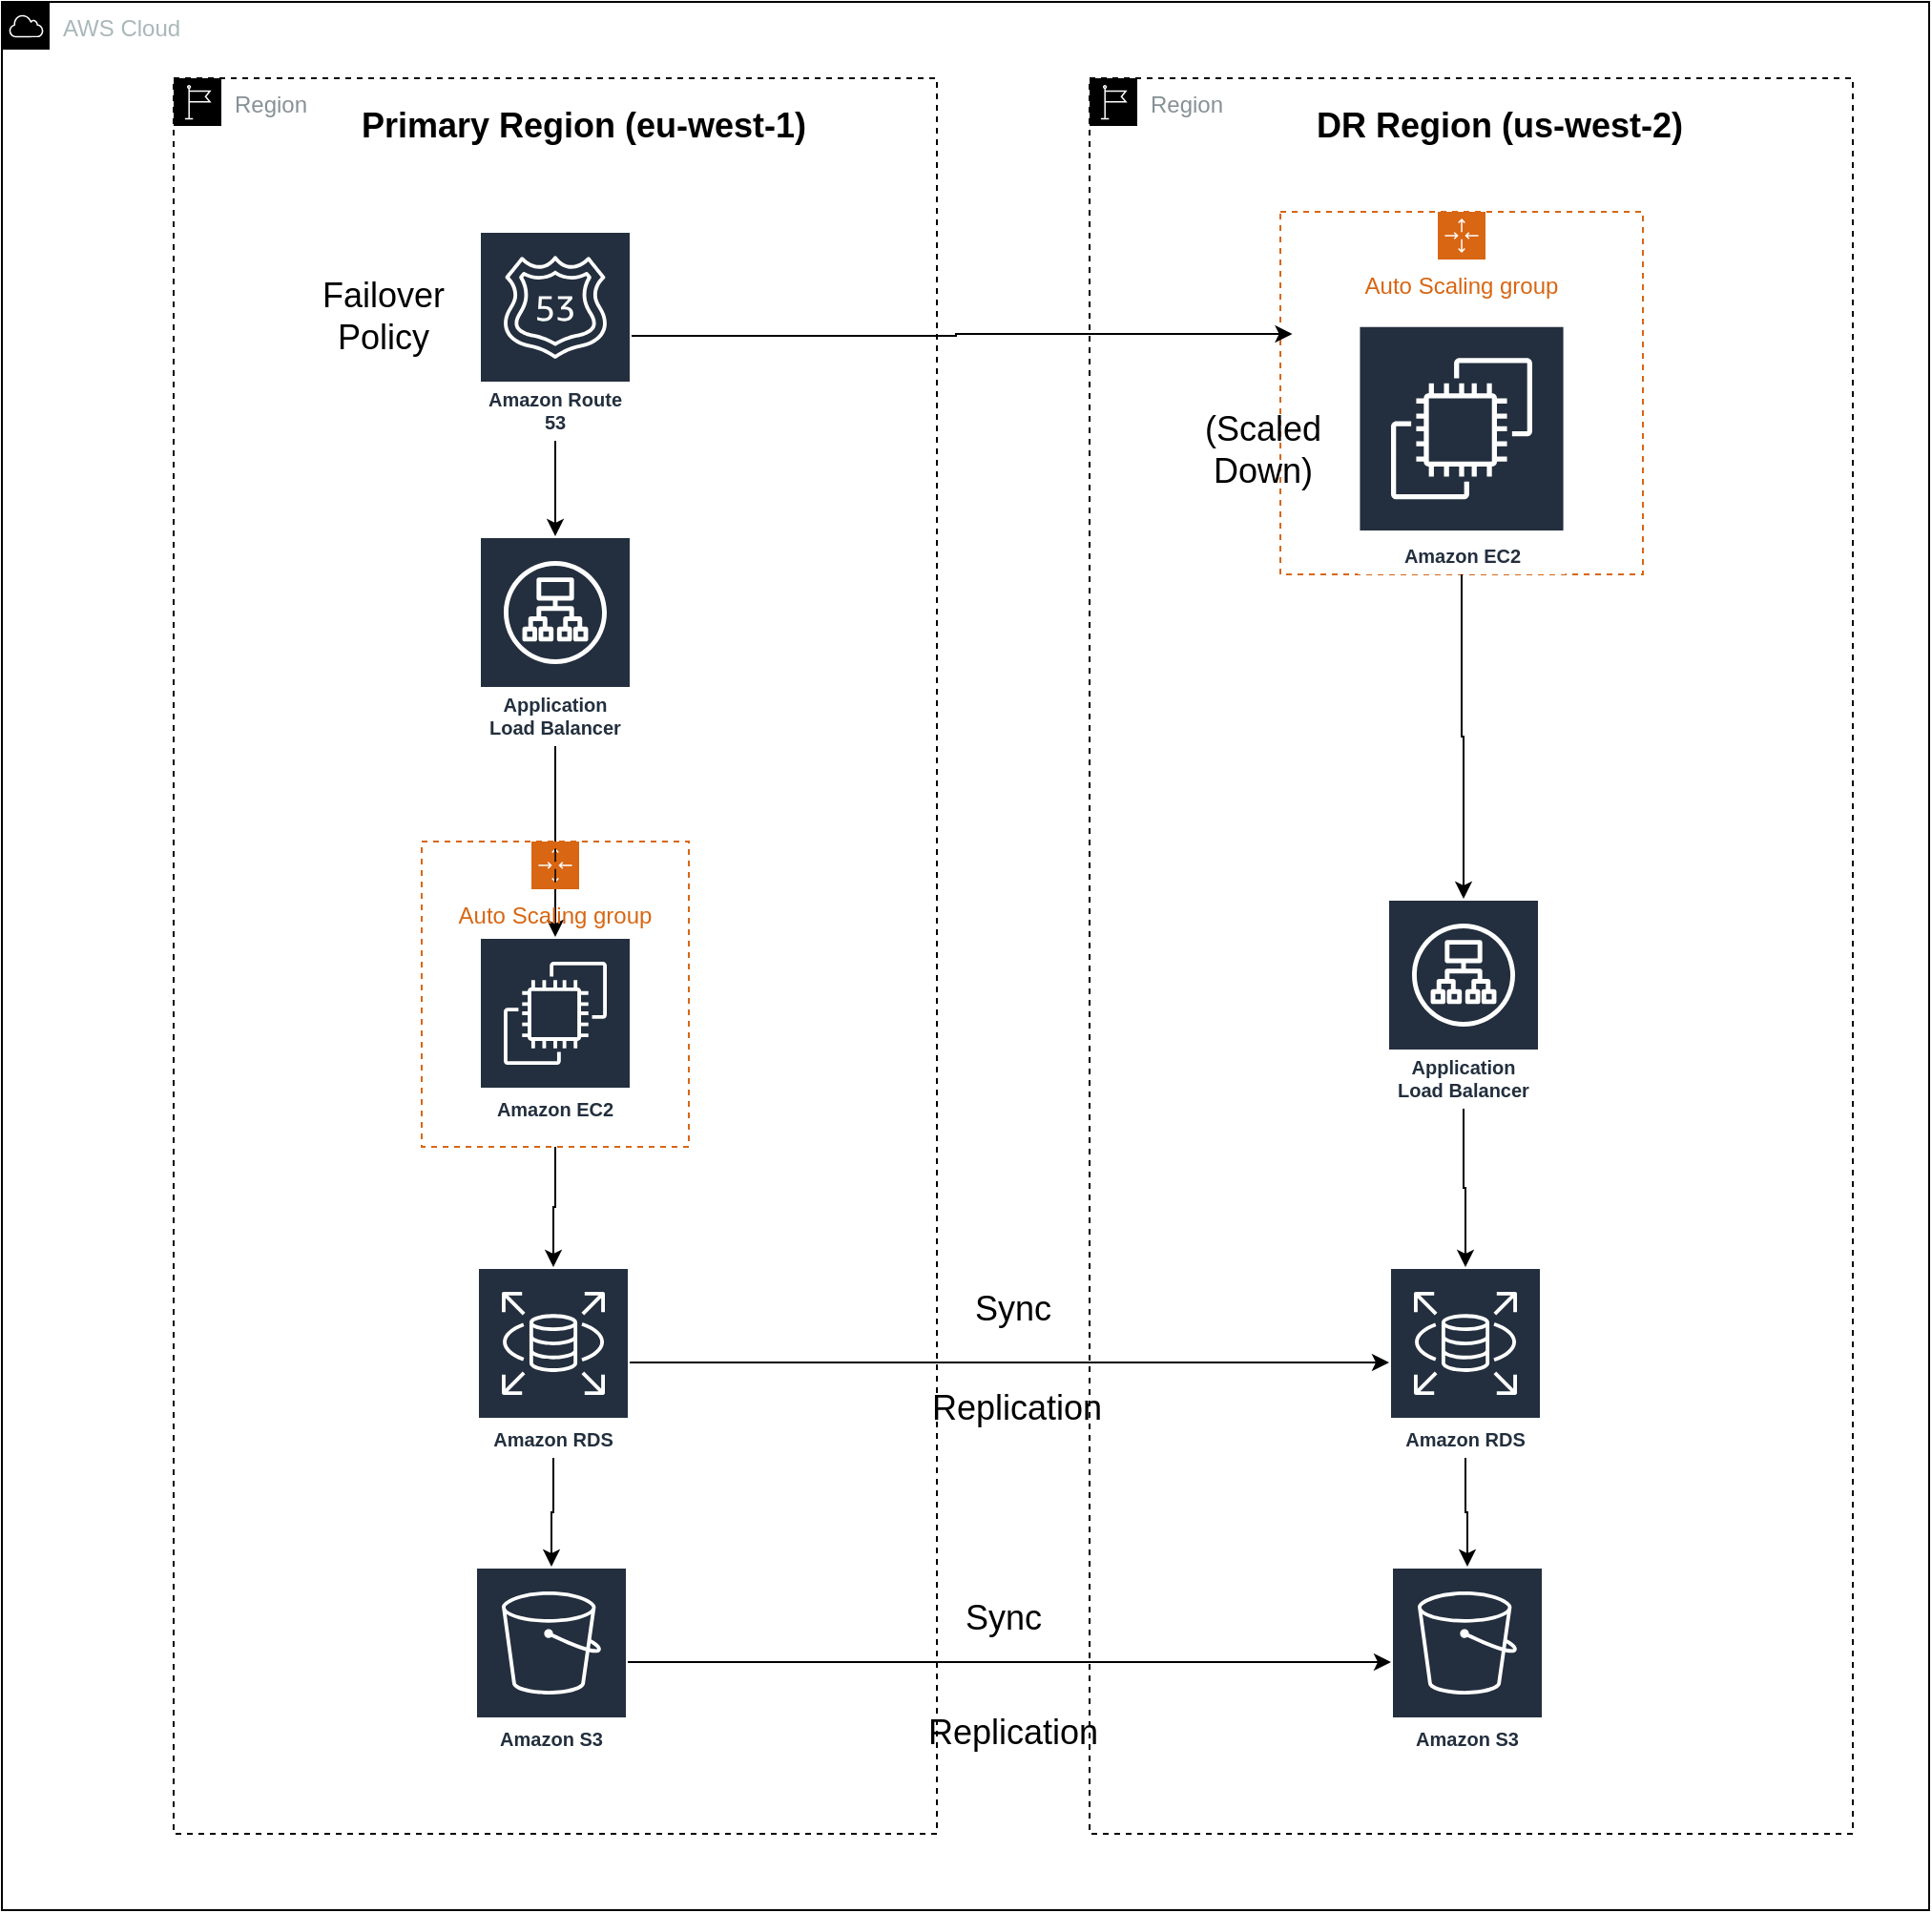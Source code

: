 <mxfile version="26.1.1">
  <diagram name="Page-1" id="S9IGUzXnpJJAWe1WNVM6">
    <mxGraphModel dx="2707" dy="1093" grid="1" gridSize="10" guides="1" tooltips="1" connect="1" arrows="1" fold="1" page="1" pageScale="1" pageWidth="850" pageHeight="1100" math="0" shadow="0">
      <root>
        <mxCell id="0" />
        <mxCell id="1" parent="0" />
        <mxCell id="c33rpvAg6YKPD7jpbMuT-11" value="AWS Cloud" style="sketch=0;outlineConnect=0;gradientColor=none;html=1;whiteSpace=wrap;fontSize=12;fontStyle=0;shape=mxgraph.aws4.group;grIcon=mxgraph.aws4.group_aws_cloud;strokeColor=default;fillColor=none;verticalAlign=top;align=left;spacingLeft=30;fontColor=#AAB7B8;dashed=0;" vertex="1" parent="1">
          <mxGeometry x="-50" y="40" width="1010" height="1000" as="geometry" />
        </mxCell>
        <mxCell id="lF_zRqPbyFzeSfrfxNEX-1" value="Region" style="sketch=0;outlineConnect=0;gradientColor=none;html=1;whiteSpace=wrap;fontSize=12;fontStyle=0;shape=mxgraph.aws4.group;grIcon=mxgraph.aws4.group_region;strokeColor=default;fillColor=none;verticalAlign=top;align=left;spacingLeft=30;fontColor=#879196;dashed=1;" parent="1" vertex="1">
          <mxGeometry x="40" y="80" width="400" height="920" as="geometry" />
        </mxCell>
        <mxCell id="lF_zRqPbyFzeSfrfxNEX-2" value="Region" style="sketch=0;outlineConnect=0;gradientColor=none;html=1;whiteSpace=wrap;fontSize=12;fontStyle=0;shape=mxgraph.aws4.group;grIcon=mxgraph.aws4.group_region;strokeColor=default;fillColor=none;verticalAlign=top;align=left;spacingLeft=30;fontColor=#879196;dashed=1;" parent="1" vertex="1">
          <mxGeometry x="520" y="80" width="400" height="920" as="geometry" />
        </mxCell>
        <mxCell id="lF_zRqPbyFzeSfrfxNEX-3" value="&lt;b&gt;&lt;font style=&quot;font-size: 18px;&quot;&gt;Primary Region (eu-west-1)&lt;/font&gt;&lt;/b&gt;" style="text;html=1;align=center;verticalAlign=middle;whiteSpace=wrap;rounded=0;" parent="1" vertex="1">
          <mxGeometry x="120" y="90" width="270" height="30" as="geometry" />
        </mxCell>
        <mxCell id="lF_zRqPbyFzeSfrfxNEX-4" value="&lt;b&gt;&lt;font style=&quot;font-size: 18px;&quot;&gt;DR Region (us-west-2)&lt;/font&gt;&lt;/b&gt;" style="text;html=1;align=center;verticalAlign=middle;whiteSpace=wrap;rounded=0;" parent="1" vertex="1">
          <mxGeometry x="600" y="90" width="270" height="30" as="geometry" />
        </mxCell>
        <mxCell id="lF_zRqPbyFzeSfrfxNEX-33" style="edgeStyle=orthogonalEdgeStyle;rounded=0;orthogonalLoop=1;jettySize=auto;html=1;" parent="1" source="lF_zRqPbyFzeSfrfxNEX-5" target="lF_zRqPbyFzeSfrfxNEX-28" edge="1">
          <mxGeometry relative="1" as="geometry" />
        </mxCell>
        <mxCell id="lF_zRqPbyFzeSfrfxNEX-5" value="Amazon S3" style="sketch=0;outlineConnect=0;fontColor=#232F3E;gradientColor=none;strokeColor=#ffffff;fillColor=#232F3E;dashed=0;verticalLabelPosition=middle;verticalAlign=bottom;align=center;html=1;whiteSpace=wrap;fontSize=10;fontStyle=1;spacing=3;shape=mxgraph.aws4.productIcon;prIcon=mxgraph.aws4.s3;" parent="1" vertex="1">
          <mxGeometry x="198" y="860" width="80" height="100" as="geometry" />
        </mxCell>
        <mxCell id="lF_zRqPbyFzeSfrfxNEX-21" value="" style="edgeStyle=orthogonalEdgeStyle;rounded=0;orthogonalLoop=1;jettySize=auto;html=1;" parent="1" source="lF_zRqPbyFzeSfrfxNEX-6" target="lF_zRqPbyFzeSfrfxNEX-5" edge="1">
          <mxGeometry relative="1" as="geometry" />
        </mxCell>
        <mxCell id="lF_zRqPbyFzeSfrfxNEX-34" style="edgeStyle=orthogonalEdgeStyle;rounded=0;orthogonalLoop=1;jettySize=auto;html=1;" parent="1" source="lF_zRqPbyFzeSfrfxNEX-6" target="lF_zRqPbyFzeSfrfxNEX-27" edge="1">
          <mxGeometry relative="1" as="geometry" />
        </mxCell>
        <mxCell id="lF_zRqPbyFzeSfrfxNEX-6" value="Amazon RDS" style="sketch=0;outlineConnect=0;fontColor=#232F3E;gradientColor=none;strokeColor=#ffffff;fillColor=#232F3E;dashed=0;verticalLabelPosition=middle;verticalAlign=bottom;align=center;html=1;whiteSpace=wrap;fontSize=10;fontStyle=1;spacing=3;shape=mxgraph.aws4.productIcon;prIcon=mxgraph.aws4.rds;" parent="1" vertex="1">
          <mxGeometry x="199" y="703" width="80" height="100" as="geometry" />
        </mxCell>
        <mxCell id="lF_zRqPbyFzeSfrfxNEX-19" value="" style="edgeStyle=orthogonalEdgeStyle;rounded=0;orthogonalLoop=1;jettySize=auto;html=1;" parent="1" source="lF_zRqPbyFzeSfrfxNEX-11" target="lF_zRqPbyFzeSfrfxNEX-9" edge="1">
          <mxGeometry relative="1" as="geometry" />
        </mxCell>
        <mxCell id="lF_zRqPbyFzeSfrfxNEX-11" value="Application Load Balancer" style="sketch=0;outlineConnect=0;fontColor=#232F3E;gradientColor=none;strokeColor=#ffffff;fillColor=#232F3E;dashed=0;verticalLabelPosition=middle;verticalAlign=bottom;align=center;html=1;whiteSpace=wrap;fontSize=10;fontStyle=1;spacing=3;shape=mxgraph.aws4.productIcon;prIcon=mxgraph.aws4.application_load_balancer;" parent="1" vertex="1">
          <mxGeometry x="200" y="320" width="80" height="110" as="geometry" />
        </mxCell>
        <mxCell id="lF_zRqPbyFzeSfrfxNEX-12" value="" style="group" parent="1" vertex="1" connectable="0">
          <mxGeometry x="170" y="480" width="140" height="160" as="geometry" />
        </mxCell>
        <mxCell id="lF_zRqPbyFzeSfrfxNEX-8" value="Auto Scaling group" style="points=[[0,0],[0.25,0],[0.5,0],[0.75,0],[1,0],[1,0.25],[1,0.5],[1,0.75],[1,1],[0.75,1],[0.5,1],[0.25,1],[0,1],[0,0.75],[0,0.5],[0,0.25]];outlineConnect=0;gradientColor=none;html=1;whiteSpace=wrap;fontSize=12;fontStyle=0;container=1;pointerEvents=0;collapsible=0;recursiveResize=0;shape=mxgraph.aws4.groupCenter;grIcon=mxgraph.aws4.group_auto_scaling_group;grStroke=1;strokeColor=#D86613;fillColor=none;verticalAlign=top;align=center;fontColor=#D86613;dashed=1;spacingTop=25;" parent="lF_zRqPbyFzeSfrfxNEX-12" vertex="1">
          <mxGeometry width="140" height="160" as="geometry" />
        </mxCell>
        <mxCell id="lF_zRqPbyFzeSfrfxNEX-9" value="Amazon EC2" style="sketch=0;outlineConnect=0;fontColor=#232F3E;gradientColor=none;strokeColor=#ffffff;fillColor=#232F3E;dashed=0;verticalLabelPosition=middle;verticalAlign=bottom;align=center;html=1;whiteSpace=wrap;fontSize=10;fontStyle=1;spacing=3;shape=mxgraph.aws4.productIcon;prIcon=mxgraph.aws4.ec2;" parent="lF_zRqPbyFzeSfrfxNEX-12" vertex="1">
          <mxGeometry x="30" y="50" width="80" height="100" as="geometry" />
        </mxCell>
        <mxCell id="lF_zRqPbyFzeSfrfxNEX-18" value="" style="edgeStyle=orthogonalEdgeStyle;rounded=0;orthogonalLoop=1;jettySize=auto;html=1;" parent="1" source="lF_zRqPbyFzeSfrfxNEX-13" target="lF_zRqPbyFzeSfrfxNEX-11" edge="1">
          <mxGeometry relative="1" as="geometry" />
        </mxCell>
        <mxCell id="lF_zRqPbyFzeSfrfxNEX-13" value="Amazon Route 53" style="sketch=0;outlineConnect=0;fontColor=#232F3E;gradientColor=none;strokeColor=#ffffff;fillColor=#232F3E;dashed=0;verticalLabelPosition=middle;verticalAlign=bottom;align=center;html=1;whiteSpace=wrap;fontSize=10;fontStyle=1;spacing=3;shape=mxgraph.aws4.productIcon;prIcon=mxgraph.aws4.route_53;" parent="1" vertex="1">
          <mxGeometry x="200" y="160" width="80" height="110" as="geometry" />
        </mxCell>
        <mxCell id="lF_zRqPbyFzeSfrfxNEX-20" value="" style="edgeStyle=orthogonalEdgeStyle;rounded=0;orthogonalLoop=1;jettySize=auto;html=1;" parent="1" source="lF_zRqPbyFzeSfrfxNEX-8" target="lF_zRqPbyFzeSfrfxNEX-6" edge="1">
          <mxGeometry relative="1" as="geometry" />
        </mxCell>
        <mxCell id="c33rpvAg6YKPD7jpbMuT-2" value="" style="edgeStyle=orthogonalEdgeStyle;rounded=0;orthogonalLoop=1;jettySize=auto;html=1;" edge="1" parent="1" source="lF_zRqPbyFzeSfrfxNEX-23" target="lF_zRqPbyFzeSfrfxNEX-27">
          <mxGeometry relative="1" as="geometry" />
        </mxCell>
        <mxCell id="lF_zRqPbyFzeSfrfxNEX-23" value="Application Load Balancer" style="sketch=0;outlineConnect=0;fontColor=#232F3E;gradientColor=none;strokeColor=#ffffff;fillColor=#232F3E;dashed=0;verticalLabelPosition=middle;verticalAlign=bottom;align=center;html=1;whiteSpace=wrap;fontSize=10;fontStyle=1;spacing=3;shape=mxgraph.aws4.productIcon;prIcon=mxgraph.aws4.application_load_balancer;" parent="1" vertex="1">
          <mxGeometry x="676" y="510" width="80" height="110" as="geometry" />
        </mxCell>
        <mxCell id="lF_zRqPbyFzeSfrfxNEX-24" value="" style="group" parent="1" vertex="1" connectable="0">
          <mxGeometry x="620" y="150" width="190" height="190.01" as="geometry" />
        </mxCell>
        <mxCell id="lF_zRqPbyFzeSfrfxNEX-25" value="Auto Scaling group" style="points=[[0,0],[0.25,0],[0.5,0],[0.75,0],[1,0],[1,0.25],[1,0.5],[1,0.75],[1,1],[0.75,1],[0.5,1],[0.25,1],[0,1],[0,0.75],[0,0.5],[0,0.25]];outlineConnect=0;gradientColor=none;html=1;whiteSpace=wrap;fontSize=12;fontStyle=0;container=1;pointerEvents=0;collapsible=0;recursiveResize=0;shape=mxgraph.aws4.groupCenter;grIcon=mxgraph.aws4.group_auto_scaling_group;grStroke=1;strokeColor=#D86613;fillColor=none;verticalAlign=top;align=center;fontColor=#D86613;dashed=1;spacingTop=25;" parent="lF_zRqPbyFzeSfrfxNEX-24" vertex="1">
          <mxGeometry width="190" height="190" as="geometry" />
        </mxCell>
        <mxCell id="c33rpvAg6YKPD7jpbMuT-10" value="&lt;font style=&quot;font-size: 18px;&quot;&gt;(Scaled Down)&lt;/font&gt;" style="text;html=1;align=center;verticalAlign=middle;whiteSpace=wrap;rounded=0;" vertex="1" parent="lF_zRqPbyFzeSfrfxNEX-25">
          <mxGeometry x="-59.29" y="109.7" width="100" height="30" as="geometry" />
        </mxCell>
        <mxCell id="lF_zRqPbyFzeSfrfxNEX-26" value="Amazon EC2" style="sketch=0;outlineConnect=0;fontColor=#232F3E;gradientColor=none;strokeColor=#ffffff;fillColor=#232F3E;dashed=0;verticalLabelPosition=middle;verticalAlign=bottom;align=center;html=1;whiteSpace=wrap;fontSize=10;fontStyle=1;spacing=3;shape=mxgraph.aws4.productIcon;prIcon=mxgraph.aws4.ec2;" parent="lF_zRqPbyFzeSfrfxNEX-24" vertex="1">
          <mxGeometry x="40.71" y="59.38" width="108.57" height="130.63" as="geometry" />
        </mxCell>
        <mxCell id="lF_zRqPbyFzeSfrfxNEX-32" value="" style="edgeStyle=orthogonalEdgeStyle;rounded=0;orthogonalLoop=1;jettySize=auto;html=1;" parent="1" source="lF_zRqPbyFzeSfrfxNEX-27" target="lF_zRqPbyFzeSfrfxNEX-28" edge="1">
          <mxGeometry relative="1" as="geometry" />
        </mxCell>
        <mxCell id="lF_zRqPbyFzeSfrfxNEX-27" value="Amazon RDS" style="sketch=0;outlineConnect=0;fontColor=#232F3E;gradientColor=none;strokeColor=#ffffff;fillColor=#232F3E;dashed=0;verticalLabelPosition=middle;verticalAlign=bottom;align=center;html=1;whiteSpace=wrap;fontSize=10;fontStyle=1;spacing=3;shape=mxgraph.aws4.productIcon;prIcon=mxgraph.aws4.rds;" parent="1" vertex="1">
          <mxGeometry x="677" y="703" width="80" height="100" as="geometry" />
        </mxCell>
        <mxCell id="lF_zRqPbyFzeSfrfxNEX-28" value="Amazon S3" style="sketch=0;outlineConnect=0;fontColor=#232F3E;gradientColor=none;strokeColor=#ffffff;fillColor=#232F3E;dashed=0;verticalLabelPosition=middle;verticalAlign=bottom;align=center;html=1;whiteSpace=wrap;fontSize=10;fontStyle=1;spacing=3;shape=mxgraph.aws4.productIcon;prIcon=mxgraph.aws4.s3;" parent="1" vertex="1">
          <mxGeometry x="678" y="860" width="80" height="100" as="geometry" />
        </mxCell>
        <mxCell id="c33rpvAg6YKPD7jpbMuT-1" style="edgeStyle=orthogonalEdgeStyle;rounded=0;orthogonalLoop=1;jettySize=auto;html=1;entryX=0.033;entryY=0.337;entryDx=0;entryDy=0;entryPerimeter=0;" edge="1" parent="1" source="lF_zRqPbyFzeSfrfxNEX-13" target="lF_zRqPbyFzeSfrfxNEX-25">
          <mxGeometry relative="1" as="geometry" />
        </mxCell>
        <mxCell id="c33rpvAg6YKPD7jpbMuT-4" style="edgeStyle=orthogonalEdgeStyle;rounded=0;orthogonalLoop=1;jettySize=auto;html=1;" edge="1" parent="1" source="lF_zRqPbyFzeSfrfxNEX-25" target="lF_zRqPbyFzeSfrfxNEX-23">
          <mxGeometry relative="1" as="geometry" />
        </mxCell>
        <mxCell id="c33rpvAg6YKPD7jpbMuT-5" value="&lt;font style=&quot;font-size: 18px;&quot;&gt;Sync&lt;/font&gt;" style="text;html=1;align=center;verticalAlign=middle;whiteSpace=wrap;rounded=0;" vertex="1" parent="1">
          <mxGeometry x="450" y="710" width="60" height="30" as="geometry" />
        </mxCell>
        <mxCell id="c33rpvAg6YKPD7jpbMuT-6" value="&lt;font style=&quot;font-size: 18px;&quot;&gt;Replication&lt;/font&gt;" style="text;html=1;align=center;verticalAlign=middle;whiteSpace=wrap;rounded=0;" vertex="1" parent="1">
          <mxGeometry x="452" y="762" width="60" height="30" as="geometry" />
        </mxCell>
        <mxCell id="c33rpvAg6YKPD7jpbMuT-7" value="&lt;font style=&quot;font-size: 18px;&quot;&gt;Replication&lt;/font&gt;" style="text;html=1;align=center;verticalAlign=middle;whiteSpace=wrap;rounded=0;" vertex="1" parent="1">
          <mxGeometry x="450" y="932" width="60" height="30" as="geometry" />
        </mxCell>
        <mxCell id="c33rpvAg6YKPD7jpbMuT-8" value="&lt;font style=&quot;font-size: 18px;&quot;&gt;Sync&lt;/font&gt;" style="text;html=1;align=center;verticalAlign=middle;whiteSpace=wrap;rounded=0;" vertex="1" parent="1">
          <mxGeometry x="445" y="872" width="60" height="30" as="geometry" />
        </mxCell>
        <mxCell id="c33rpvAg6YKPD7jpbMuT-9" value="&lt;font style=&quot;font-size: 18px;&quot;&gt;Failover Policy&lt;/font&gt;" style="text;html=1;align=center;verticalAlign=middle;whiteSpace=wrap;rounded=0;" vertex="1" parent="1">
          <mxGeometry x="100" y="190" width="100" height="30" as="geometry" />
        </mxCell>
      </root>
    </mxGraphModel>
  </diagram>
</mxfile>

